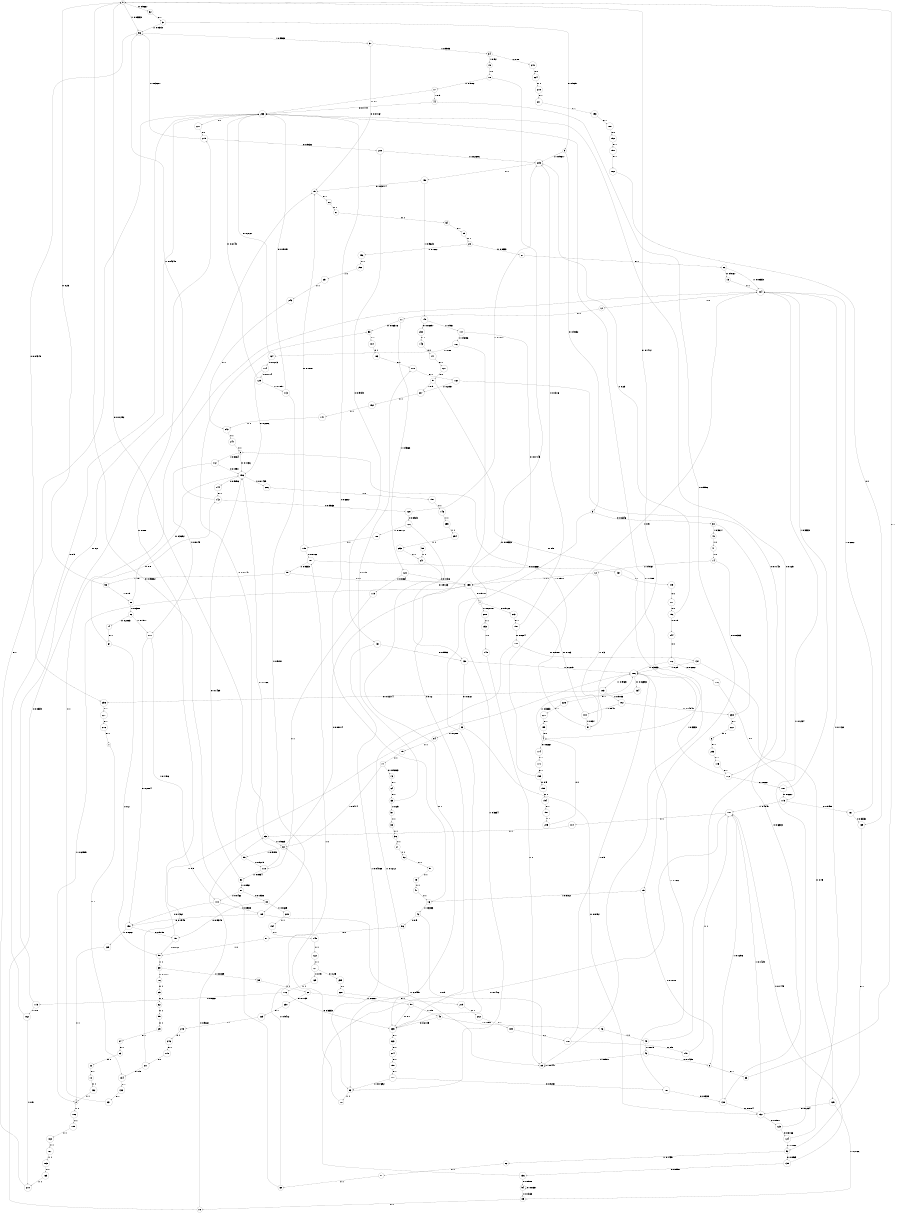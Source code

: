 digraph "ch2_random_short_L17" {
size = "6,8.5";
ratio = "fill";
node [shape = circle];
node [fontsize = 24];
edge [fontsize = 24];
0 -> 32 [label = "0: 0.9667   "];
0 -> 56 [label = "1: 0.03333  "];
1 -> 134 [label = "0: 1        "];
2 -> 186 [label = "1: 1        "];
3 -> 156 [label = "0: 0.1136   "];
3 -> 112 [label = "1: 0.8864   "];
4 -> 174 [label = "0: 0.6667   "];
4 -> 106 [label = "1: 0.3333   "];
5 -> 30 [label = "0: 0.6346   "];
5 -> 83 [label = "1: 0.3654   "];
6 -> 203 [label = "0: 1        "];
7 -> 213 [label = "0: 0.9722   "];
7 -> 208 [label = "1: 0.02778  "];
8 -> 33 [label = "0: 1        "];
9 -> 5 [label = "0: 0.9032   "];
9 -> 205 [label = "1: 0.09677  "];
10 -> 232 [label = "0: 1        "];
11 -> 53 [label = "0: 0.06316  "];
11 -> 120 [label = "1: 0.9368   "];
12 -> 11 [label = "1: 1        "];
13 -> 204 [label = "1: 1        "];
14 -> 238 [label = "0: 0.08333  "];
14 -> 72 [label = "1: 0.9167   "];
15 -> 8 [label = "0: 0.1818   "];
15 -> 16 [label = "1: 0.8182   "];
16 -> 233 [label = "0: 0.6667   "];
16 -> 42 [label = "1: 0.3333   "];
17 -> 233 [label = "0: 0.1      "];
17 -> 44 [label = "1: 0.9      "];
18 -> 235 [label = "0: 0.08333  "];
18 -> 17 [label = "1: 0.9167   "];
19 -> 18 [label = "1: 1        "];
20 -> 250 [label = "0: 0.1739   "];
20 -> 50 [label = "1: 0.8261   "];
21 -> 52 [label = "1: 1        "];
22 -> 10 [label = "0: 1        "];
23 -> 22 [label = "0: 1        "];
24 -> 23 [label = "0: 1        "];
25 -> 24 [label = "0: 1        "];
26 -> 13 [label = "0: 0.9167   "];
26 -> 204 [label = "1: 0.08333  "];
27 -> 26 [label = "0: 1        "];
28 -> 27 [label = "0: 0.8333   "];
28 -> 256 [label = "1: 0.1667   "];
29 -> 28 [label = "0: 1        "];
30 -> 138 [label = "0: 0.6383   "];
30 -> 40 [label = "1: 0.3617   "];
31 -> 9 [label = "0: 0.9697   "];
31 -> 56 [label = "1: 0.0303   "];
32 -> 31 [label = "0: 1        "];
33 -> 0 [label = "0: 1        "];
34 -> 240 [label = "0: 0.08     "];
34 -> 19 [label = "1: 0.92     "];
35 -> 20 [label = "1: 1        "];
36 -> 21 [label = "1: 1        "];
37 -> 75 [label = "0: 0.04167  "];
37 -> 34 [label = "1: 0.9583   "];
38 -> 36 [label = "1: 1        "];
39 -> 76 [label = "0: 0.1111   "];
39 -> 35 [label = "1: 0.8889   "];
40 -> 41 [label = "1: 1        "];
41 -> 14 [label = "1: 1        "];
42 -> 96 [label = "0: 0.5      "];
42 -> 89 [label = "1: 0.5      "];
43 -> 8 [label = "0: 0.1429   "];
43 -> 89 [label = "1: 0.8571   "];
44 -> 233 [label = "0: 0.4444   "];
44 -> 15 [label = "1: 0.5556   "];
45 -> 233 [label = "0: 0.125    "];
45 -> 43 [label = "1: 0.875    "];
46 -> 45 [label = "1: 1        "];
47 -> 16 [label = "1: 1        "];
48 -> 235 [label = "0: 0.2105   "];
48 -> 46 [label = "1: 0.7895   "];
49 -> 47 [label = "1: 1        "];
50 -> 235 [label = "0: 0.1      "];
50 -> 48 [label = "1: 0.9      "];
51 -> 49 [label = "1: 1        "];
52 -> 51 [label = "1: 1        "];
53 -> 184 [label = "0: 1        "];
54 -> 29 [label = "0: 1        "];
55 -> 25 [label = "0: 1        "];
56 -> 236 [label = "0: 0.04348  "];
56 -> 37 [label = "1: 0.9565   "];
57 -> 38 [label = "1: 1        "];
58 -> 39 [label = "1: 1        "];
59 -> 0 [label = "0: 0.07252  "];
59 -> 118 [label = "1: 0.9275   "];
60 -> 155 [label = "0: 0.08014  "];
60 -> 59 [label = "1: 0.9199   "];
61 -> 54 [label = "0: 1        "];
62 -> 55 [label = "0: 1        "];
63 -> 170 [label = "0: 0.75     "];
63 -> 57 [label = "1: 0.25     "];
64 -> 63 [label = "0: 1        "];
65 -> 62 [label = "0: 1        "];
66 -> 61 [label = "0: 1        "];
67 -> 142 [label = "0: 0.8      "];
67 -> 58 [label = "1: 0.2      "];
68 -> 0 [label = "0: 0.05882  "];
68 -> 60 [label = "1: 0.9412   "];
69 -> 53 [label = "0: 0.01747  "];
69 -> 60 [label = "1: 0.9825   "];
70 -> 101 [label = "1: 1        "];
71 -> 68 [label = "1: 1        "];
72 -> 155 [label = "0: 0.7      "];
72 -> 97 [label = "1: 0.3      "];
73 -> 64 [label = "0: 1        "];
74 -> 67 [label = "0: 1        "];
75 -> 66 [label = "0: 1        "];
76 -> 65 [label = "0: 1        "];
77 -> 73 [label = "0: 0.05263  "];
77 -> 60 [label = "1: 0.9474   "];
78 -> 75 [label = "0: 0.0339   "];
78 -> 69 [label = "1: 0.9661   "];
79 -> 77 [label = "1: 1        "];
80 -> 157 [label = "0: 0.9375   "];
80 -> 209 [label = "1: 0.0625   "];
81 -> 58 [label = "1: 1        "];
82 -> 71 [label = "1: 1        "];
83 -> 70 [label = "1: 1        "];
84 -> 79 [label = "1: 1        "];
85 -> 78 [label = "1: 1        "];
86 -> 74 [label = "0: 0.2083   "];
86 -> 111 [label = "1: 0.7917   "];
87 -> 80 [label = "0: 0.1538   "];
87 -> 110 [label = "1: 0.8462   "];
88 -> 156 [label = "0: 0.3692   "];
88 -> 86 [label = "1: 0.6308   "];
89 -> 233 [label = "0: 0.1559   "];
89 -> 89 [label = "1: 0.8441   "];
90 -> 156 [label = "0: 0.1439   "];
90 -> 87 [label = "1: 0.8561   "];
91 -> 4 [label = "0: 0.5      "];
91 -> 207 [label = "1: 0.5      "];
92 -> 135 [label = "0: 0.8565   "];
92 -> 82 [label = "1: 0.1435   "];
93 -> 132 [label = "0: 0.8792   "];
93 -> 84 [label = "1: 0.1208   "];
94 -> 94 [label = "0: 0.8637   "];
94 -> 85 [label = "1: 0.1363   "];
95 -> 247 [label = "1: 1        "];
96 -> 81 [label = "0: 1        "];
97 -> 0 [label = "0: 0.1412   "];
97 -> 3 [label = "1: 0.8588   "];
98 -> 0 [label = "0: 0.25     "];
98 -> 88 [label = "1: 0.75     "];
99 -> 155 [label = "0: 0.1      "];
99 -> 98 [label = "1: 0.9      "];
100 -> 155 [label = "0: 0.163    "];
100 -> 97 [label = "1: 0.837    "];
101 -> 237 [label = "0: 0.06667  "];
101 -> 99 [label = "1: 0.9333   "];
102 -> 238 [label = "0: 0.04545  "];
102 -> 100 [label = "1: 0.9545   "];
103 -> 236 [label = "0: 0.02174  "];
103 -> 102 [label = "1: 0.9783   "];
104 -> 69 [label = "1: 1        "];
105 -> 75 [label = "0: 0.1818   "];
105 -> 101 [label = "1: 0.8182   "];
106 -> 234 [label = "0: 0.02353  "];
106 -> 103 [label = "1: 0.9765   "];
107 -> 104 [label = "1: 1        "];
108 -> 105 [label = "1: 1        "];
109 -> 158 [label = "0: 0.1545   "];
109 -> 89 [label = "1: 0.8455   "];
110 -> 158 [label = "0: 0.1462   "];
110 -> 109 [label = "1: 0.8538   "];
111 -> 158 [label = "0: 0.2804   "];
111 -> 110 [label = "1: 0.7196   "];
112 -> 156 [label = "0: 0.1951   "];
112 -> 111 [label = "1: 0.8049   "];
113 -> 233 [label = "0: 0.09091  "];
113 -> 109 [label = "1: 0.9091   "];
114 -> 156 [label = "0: 0.2286   "];
114 -> 129 [label = "1: 0.7714   "];
115 -> 233 [label = "0: 0.2      "];
115 -> 162 [label = "1: 0.8      "];
116 -> 235 [label = "0: 0.3333   "];
116 -> 115 [label = "1: 0.6667   "];
117 -> 155 [label = "0: 0.07143  "];
117 -> 166 [label = "1: 0.9286   "];
118 -> 156 [label = "0: 0.1066   "];
118 -> 90 [label = "1: 0.8934   "];
119 -> 118 [label = "1: 1        "];
120 -> 155 [label = "0: 0.1136   "];
120 -> 119 [label = "1: 0.8864   "];
121 -> 239 [label = "0: 0.25     "];
121 -> 169 [label = "1: 0.75     "];
122 -> 121 [label = "1: 1        "];
123 -> 124 [label = "0: 0.8766   "];
123 -> 204 [label = "1: 0.1234   "];
124 -> 92 [label = "0: 0.8868   "];
124 -> 204 [label = "1: 0.1132   "];
125 -> 132 [label = "0: 0.7234   "];
125 -> 85 [label = "1: 0.2766   "];
126 -> 130 [label = "0: 0.9123   "];
126 -> 108 [label = "1: 0.08772  "];
127 -> 91 [label = "0: 1        "];
128 -> 126 [label = "0: 0.8923   "];
128 -> 205 [label = "1: 0.1077   "];
129 -> 233 [label = "0: 0.2143   "];
129 -> 113 [label = "1: 0.7857   "];
130 -> 93 [label = "0: 0.8721   "];
130 -> 106 [label = "1: 0.1279   "];
131 -> 130 [label = "0: 0.9593   "];
131 -> 83 [label = "1: 0.04068  "];
132 -> 123 [label = "0: 0.8571   "];
132 -> 107 [label = "1: 0.1429   "];
133 -> 231 [label = "0: 1        "];
134 -> 133 [label = "0: 1        "];
135 -> 136 [label = "0: 0.8551   "];
135 -> 107 [label = "1: 0.1449   "];
136 -> 94 [label = "0: 0.8588   "];
136 -> 107 [label = "1: 0.1412   "];
137 -> 125 [label = "0: 0.75     "];
137 -> 106 [label = "1: 0.25     "];
138 -> 132 [label = "0: 0.8704   "];
138 -> 107 [label = "1: 0.1296   "];
139 -> 92 [label = "0: 1        "];
140 -> 107 [label = "1: 1        "];
141 -> 127 [label = "0: 1        "];
142 -> 128 [label = "0: 0.9565   "];
142 -> 56 [label = "1: 0.04348  "];
143 -> 141 [label = "0: 1        "];
144 -> 142 [label = "0: 1        "];
145 -> 230 [label = "0: 0.06897  "];
145 -> 117 [label = "1: 0.931    "];
146 -> 255 [label = "1: 1        "];
147 -> 242 [label = "1: 1        "];
148 -> 89 [label = "1: 1        "];
149 -> 122 [label = "1: 1        "];
150 -> 75 [label = "0: 0.03774  "];
150 -> 145 [label = "1: 0.9623   "];
151 -> 146 [label = "1: 1        "];
152 -> 147 [label = "1: 1        "];
153 -> 148 [label = "1: 1        "];
154 -> 149 [label = "1: 1        "];
155 -> 7 [label = "0: 0.9701   "];
155 -> 2 [label = "1: 0.02985  "];
156 -> 144 [label = "0: 0.9856   "];
156 -> 206 [label = "1: 0.01439  "];
157 -> 215 [label = "0: 0.888    "];
157 -> 58 [label = "1: 0.112    "];
158 -> 157 [label = "0: 0.9798   "];
158 -> 229 [label = "1: 0.0202   "];
159 -> 195 [label = "0: 0.5      "];
159 -> 204 [label = "1: 0.5      "];
160 -> 172 [label = "0: 0.7143   "];
160 -> 207 [label = "1: 0.2857   "];
161 -> 139 [label = "0: 0.3333   "];
161 -> 204 [label = "1: 0.6667   "];
162 -> 233 [label = "0: 0.5      "];
162 -> 210 [label = "1: 0.5      "];
163 -> 210 [label = "1: 1        "];
164 -> 233 [label = "0: 0.2727   "];
164 -> 114 [label = "1: 0.7273   "];
165 -> 163 [label = "1: 1        "];
166 -> 235 [label = "0: 0.12     "];
166 -> 164 [label = "1: 0.88     "];
167 -> 165 [label = "1: 1        "];
168 -> 167 [label = "1: 1        "];
169 -> 116 [label = "1: 1        "];
170 -> 160 [label = "0: 1        "];
171 -> 159 [label = "0: 1        "];
172 -> 187 [label = "0: 0.6667   "];
172 -> 106 [label = "1: 0.3333   "];
173 -> 161 [label = "0: 0.5455   "];
173 -> 107 [label = "1: 0.4545   "];
174 -> 171 [label = "0: 1        "];
175 -> 172 [label = "0: 1        "];
176 -> 173 [label = "0: 1        "];
177 -> 181 [label = "0: 0.9231   "];
177 -> 83 [label = "1: 0.07692  "];
178 -> 140 [label = "0: 0.5      "];
178 -> 106 [label = "1: 0.5      "];
179 -> 211 [label = "0: 1        "];
180 -> 137 [label = "0: 0.8788   "];
180 -> 83 [label = "1: 0.1212   "];
181 -> 138 [label = "0: 0.8333   "];
181 -> 106 [label = "1: 0.1667   "];
182 -> 139 [label = "0: 1        "];
183 -> 170 [label = "0: 1        "];
184 -> 183 [label = "0: 1        "];
185 -> 168 [label = "1: 1        "];
186 -> 185 [label = "1: 1        "];
187 -> 173 [label = "0: 0.6667   "];
187 -> 204 [label = "1: 0.3333   "];
188 -> 192 [label = "0: 1        "];
189 -> 178 [label = "0: 1        "];
190 -> 182 [label = "0: 1        "];
191 -> 245 [label = "0: 1        "];
192 -> 190 [label = "0: 1        "];
193 -> 188 [label = "0: 1        "];
194 -> 191 [label = "0: 1        "];
195 -> 194 [label = "0: 1        "];
196 -> 244 [label = "0: 0.75     "];
196 -> 205 [label = "1: 0.25     "];
197 -> 180 [label = "0: 0.8684   "];
197 -> 205 [label = "1: 0.1316   "];
198 -> 177 [label = "0: 1        "];
199 -> 4 [label = "0: 1        "];
200 -> 131 [label = "0: 0.9739   "];
200 -> 205 [label = "1: 0.02606  "];
201 -> 193 [label = "0: 1        "];
202 -> 189 [label = "0: 1        "];
203 -> 175 [label = "0: 1        "];
204 -> 12 [label = "1: 1        "];
205 -> 150 [label = "1: 1        "];
206 -> 151 [label = "1: 1        "];
207 -> 152 [label = "1: 1        "];
208 -> 153 [label = "1: 1        "];
209 -> 154 [label = "1: 1        "];
210 -> 233 [label = "0: 1        "];
211 -> 134 [label = "0: 0.5      "];
211 -> 106 [label = "1: 0.5      "];
212 -> 176 [label = "0: 0.6667   "];
212 -> 106 [label = "1: 0.3333   "];
213 -> 197 [label = "0: 1        "];
214 -> 198 [label = "0: 1        "];
215 -> 200 [label = "0: 0.9632   "];
215 -> 56 [label = "1: 0.03681  "];
216 -> 1 [label = "0: 1        "];
217 -> 196 [label = "0: 1        "];
218 -> 201 [label = "0: 1        "];
219 -> 202 [label = "0: 1        "];
220 -> 199 [label = "0: 1        "];
221 -> 215 [label = "0: 1        "];
222 -> 6 [label = "0: 1        "];
223 -> 214 [label = "0: 1        "];
224 -> 218 [label = "0: 1        "];
225 -> 248 [label = "0: 1        "];
226 -> 220 [label = "0: 1        "];
227 -> 216 [label = "0: 1        "];
228 -> 219 [label = "0: 1        "];
229 -> 2 [label = "1: 1        "];
230 -> 143 [label = "0: 1        "];
231 -> 204 [label = "1: 1        "];
232 -> 2 [label = "1: 1        "];
233 -> 221 [label = "0: 1        "];
234 -> 226 [label = "0: 1        "];
235 -> 223 [label = "0: 1        "];
236 -> 227 [label = "0: 1        "];
237 -> 249 [label = "0: 1        "];
238 -> 222 [label = "0: 1        "];
239 -> 228 [label = "0: 1        "];
240 -> 224 [label = "0: 1        "];
241 -> 3 [label = "1: 1        "];
242 -> 241 [label = "1: 1        "];
243 -> 242 [label = "1: 1        "];
244 -> 212 [label = "0: 1        "];
245 -> 4 [label = "0: 1        "];
246 -> 179 [label = "0: 1        "];
247 -> 235 [label = "0: 1        "];
248 -> 246 [label = "0: 1        "];
249 -> 217 [label = "0: 1        "];
250 -> 225 [label = "0: 1        "];
251 -> 243 [label = "1: 1        "];
252 -> 251 [label = "1: 1        "];
253 -> 247 [label = "1: 1        "];
254 -> 253 [label = "1: 1        "];
255 -> 254 [label = "1: 1        "];
256 -> 252 [label = "1: 1        "];
}